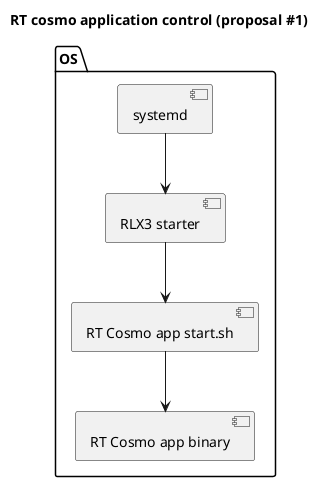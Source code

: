 @startuml

title RT cosmo application control (proposal #1)

package "OS" {
    component [systemd] as systemd
    component [RLX3 starter] as rlx3starter
    component [RT Cosmo app start.sh] as rtcosmostart
    component [RT Cosmo app binary] as rtcosmoapp
}

systemd -down-> rlx3starter
rlx3starter -down-> rtcosmostart
rtcosmostart -down-> rtcosmoapp

@enduml
